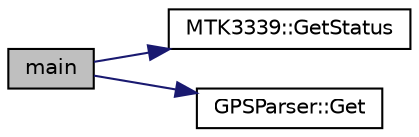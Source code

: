digraph "main"
{
  edge [fontname="Helvetica",fontsize="10",labelfontname="Helvetica",labelfontsize="10"];
  node [fontname="Helvetica",fontsize="10",shape=record];
  rankdir="LR";
  Node1 [label="main",height=0.2,width=0.4,color="black", fillcolor="grey75", style="filled" fontcolor="black"];
  Node1 -> Node2 [color="midnightblue",fontsize="10",style="solid",fontname="Helvetica"];
  Node2 [label="MTK3339::GetStatus",height=0.2,width=0.4,color="black", fillcolor="white", style="filled",URL="$classMTK3339.html#a5e3ba54fc540816387a420b3f39b4886"];
  Node1 -> Node3 [color="midnightblue",fontsize="10",style="solid",fontname="Helvetica"];
  Node3 [label="GPSParser::Get",height=0.2,width=0.4,color="black", fillcolor="white", style="filled",URL="$classGPSParser.html#aef82c0e21fcfc13c67da657c91089169",tooltip="Gets a NMEA string. "];
}

